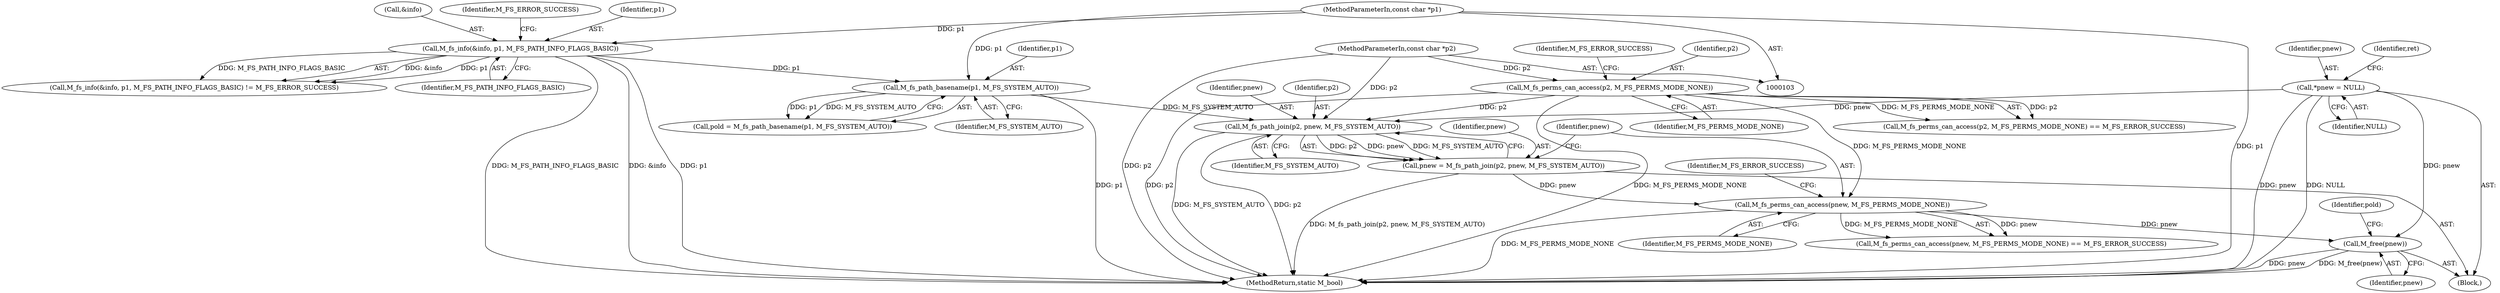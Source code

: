 digraph "1_mstdlib_db124b8f607dd0a40a9aef2d4d468fad433522a7@API" {
"1000186" [label="(Call,M_free(pnew))"];
"1000117" [label="(Call,*pnew = NULL)"];
"1000176" [label="(Call,M_fs_perms_can_access(pnew, M_FS_PERMS_MODE_NONE))"];
"1000168" [label="(Call,pnew = M_fs_path_join(p2, pnew, M_FS_SYSTEM_AUTO))"];
"1000170" [label="(Call,M_fs_path_join(p2, pnew, M_FS_SYSTEM_AUTO))"];
"1000154" [label="(Call,M_fs_perms_can_access(p2, M_FS_PERMS_MODE_NONE))"];
"1000105" [label="(MethodParameterIn,const char *p2)"];
"1000165" [label="(Call,M_fs_path_basename(p1, M_FS_SYSTEM_AUTO))"];
"1000133" [label="(Call,M_fs_info(&info, p1, M_FS_PATH_INFO_FLAGS_BASIC))"];
"1000104" [label="(MethodParameterIn,const char *p1)"];
"1000138" [label="(Identifier,M_FS_ERROR_SUCCESS)"];
"1000104" [label="(MethodParameterIn,const char *p1)"];
"1000153" [label="(Call,M_fs_perms_can_access(p2, M_FS_PERMS_MODE_NONE) == M_FS_ERROR_SUCCESS)"];
"1000157" [label="(Identifier,M_FS_ERROR_SUCCESS)"];
"1000187" [label="(Identifier,pnew)"];
"1000179" [label="(Identifier,M_FS_ERROR_SUCCESS)"];
"1000107" [label="(Block,)"];
"1000172" [label="(Identifier,pnew)"];
"1000178" [label="(Identifier,M_FS_PERMS_MODE_NONE)"];
"1000132" [label="(Call,M_fs_info(&info, p1, M_FS_PATH_INFO_FLAGS_BASIC) != M_FS_ERROR_SUCCESS)"];
"1000177" [label="(Identifier,pnew)"];
"1000105" [label="(MethodParameterIn,const char *p2)"];
"1000168" [label="(Call,pnew = M_fs_path_join(p2, pnew, M_FS_SYSTEM_AUTO))"];
"1000171" [label="(Identifier,p2)"];
"1000169" [label="(Identifier,pnew)"];
"1000175" [label="(Call,M_fs_perms_can_access(pnew, M_FS_PERMS_MODE_NONE) == M_FS_ERROR_SUCCESS)"];
"1000176" [label="(Call,M_fs_perms_can_access(pnew, M_FS_PERMS_MODE_NONE))"];
"1000137" [label="(Identifier,M_FS_PATH_INFO_FLAGS_BASIC)"];
"1000118" [label="(Identifier,pnew)"];
"1000156" [label="(Identifier,M_FS_PERMS_MODE_NONE)"];
"1000133" [label="(Call,M_fs_info(&info, p1, M_FS_PATH_INFO_FLAGS_BASIC))"];
"1000136" [label="(Identifier,p1)"];
"1000119" [label="(Identifier,NULL)"];
"1000117" [label="(Call,*pnew = NULL)"];
"1000163" [label="(Call,pold = M_fs_path_basename(p1, M_FS_SYSTEM_AUTO))"];
"1000154" [label="(Call,M_fs_perms_can_access(p2, M_FS_PERMS_MODE_NONE))"];
"1000155" [label="(Identifier,p2)"];
"1000123" [label="(Identifier,ret)"];
"1000166" [label="(Identifier,p1)"];
"1000165" [label="(Call,M_fs_path_basename(p1, M_FS_SYSTEM_AUTO))"];
"1000189" [label="(Identifier,pold)"];
"1000186" [label="(Call,M_free(pnew))"];
"1000170" [label="(Call,M_fs_path_join(p2, pnew, M_FS_SYSTEM_AUTO))"];
"1000173" [label="(Identifier,M_FS_SYSTEM_AUTO)"];
"1000167" [label="(Identifier,M_FS_SYSTEM_AUTO)"];
"1000192" [label="(MethodReturn,static M_bool)"];
"1000134" [label="(Call,&info)"];
"1000186" -> "1000107"  [label="AST: "];
"1000186" -> "1000187"  [label="CFG: "];
"1000187" -> "1000186"  [label="AST: "];
"1000189" -> "1000186"  [label="CFG: "];
"1000186" -> "1000192"  [label="DDG: pnew"];
"1000186" -> "1000192"  [label="DDG: M_free(pnew)"];
"1000117" -> "1000186"  [label="DDG: pnew"];
"1000176" -> "1000186"  [label="DDG: pnew"];
"1000117" -> "1000107"  [label="AST: "];
"1000117" -> "1000119"  [label="CFG: "];
"1000118" -> "1000117"  [label="AST: "];
"1000119" -> "1000117"  [label="AST: "];
"1000123" -> "1000117"  [label="CFG: "];
"1000117" -> "1000192"  [label="DDG: pnew"];
"1000117" -> "1000192"  [label="DDG: NULL"];
"1000117" -> "1000170"  [label="DDG: pnew"];
"1000176" -> "1000175"  [label="AST: "];
"1000176" -> "1000178"  [label="CFG: "];
"1000177" -> "1000176"  [label="AST: "];
"1000178" -> "1000176"  [label="AST: "];
"1000179" -> "1000176"  [label="CFG: "];
"1000176" -> "1000192"  [label="DDG: M_FS_PERMS_MODE_NONE"];
"1000176" -> "1000175"  [label="DDG: pnew"];
"1000176" -> "1000175"  [label="DDG: M_FS_PERMS_MODE_NONE"];
"1000168" -> "1000176"  [label="DDG: pnew"];
"1000154" -> "1000176"  [label="DDG: M_FS_PERMS_MODE_NONE"];
"1000168" -> "1000107"  [label="AST: "];
"1000168" -> "1000170"  [label="CFG: "];
"1000169" -> "1000168"  [label="AST: "];
"1000170" -> "1000168"  [label="AST: "];
"1000177" -> "1000168"  [label="CFG: "];
"1000168" -> "1000192"  [label="DDG: M_fs_path_join(p2, pnew, M_FS_SYSTEM_AUTO)"];
"1000170" -> "1000168"  [label="DDG: p2"];
"1000170" -> "1000168"  [label="DDG: pnew"];
"1000170" -> "1000168"  [label="DDG: M_FS_SYSTEM_AUTO"];
"1000170" -> "1000173"  [label="CFG: "];
"1000171" -> "1000170"  [label="AST: "];
"1000172" -> "1000170"  [label="AST: "];
"1000173" -> "1000170"  [label="AST: "];
"1000170" -> "1000192"  [label="DDG: M_FS_SYSTEM_AUTO"];
"1000170" -> "1000192"  [label="DDG: p2"];
"1000154" -> "1000170"  [label="DDG: p2"];
"1000105" -> "1000170"  [label="DDG: p2"];
"1000165" -> "1000170"  [label="DDG: M_FS_SYSTEM_AUTO"];
"1000154" -> "1000153"  [label="AST: "];
"1000154" -> "1000156"  [label="CFG: "];
"1000155" -> "1000154"  [label="AST: "];
"1000156" -> "1000154"  [label="AST: "];
"1000157" -> "1000154"  [label="CFG: "];
"1000154" -> "1000192"  [label="DDG: p2"];
"1000154" -> "1000192"  [label="DDG: M_FS_PERMS_MODE_NONE"];
"1000154" -> "1000153"  [label="DDG: p2"];
"1000154" -> "1000153"  [label="DDG: M_FS_PERMS_MODE_NONE"];
"1000105" -> "1000154"  [label="DDG: p2"];
"1000105" -> "1000103"  [label="AST: "];
"1000105" -> "1000192"  [label="DDG: p2"];
"1000165" -> "1000163"  [label="AST: "];
"1000165" -> "1000167"  [label="CFG: "];
"1000166" -> "1000165"  [label="AST: "];
"1000167" -> "1000165"  [label="AST: "];
"1000163" -> "1000165"  [label="CFG: "];
"1000165" -> "1000192"  [label="DDG: p1"];
"1000165" -> "1000163"  [label="DDG: p1"];
"1000165" -> "1000163"  [label="DDG: M_FS_SYSTEM_AUTO"];
"1000133" -> "1000165"  [label="DDG: p1"];
"1000104" -> "1000165"  [label="DDG: p1"];
"1000133" -> "1000132"  [label="AST: "];
"1000133" -> "1000137"  [label="CFG: "];
"1000134" -> "1000133"  [label="AST: "];
"1000136" -> "1000133"  [label="AST: "];
"1000137" -> "1000133"  [label="AST: "];
"1000138" -> "1000133"  [label="CFG: "];
"1000133" -> "1000192"  [label="DDG: &info"];
"1000133" -> "1000192"  [label="DDG: p1"];
"1000133" -> "1000192"  [label="DDG: M_FS_PATH_INFO_FLAGS_BASIC"];
"1000133" -> "1000132"  [label="DDG: &info"];
"1000133" -> "1000132"  [label="DDG: p1"];
"1000133" -> "1000132"  [label="DDG: M_FS_PATH_INFO_FLAGS_BASIC"];
"1000104" -> "1000133"  [label="DDG: p1"];
"1000104" -> "1000103"  [label="AST: "];
"1000104" -> "1000192"  [label="DDG: p1"];
}
